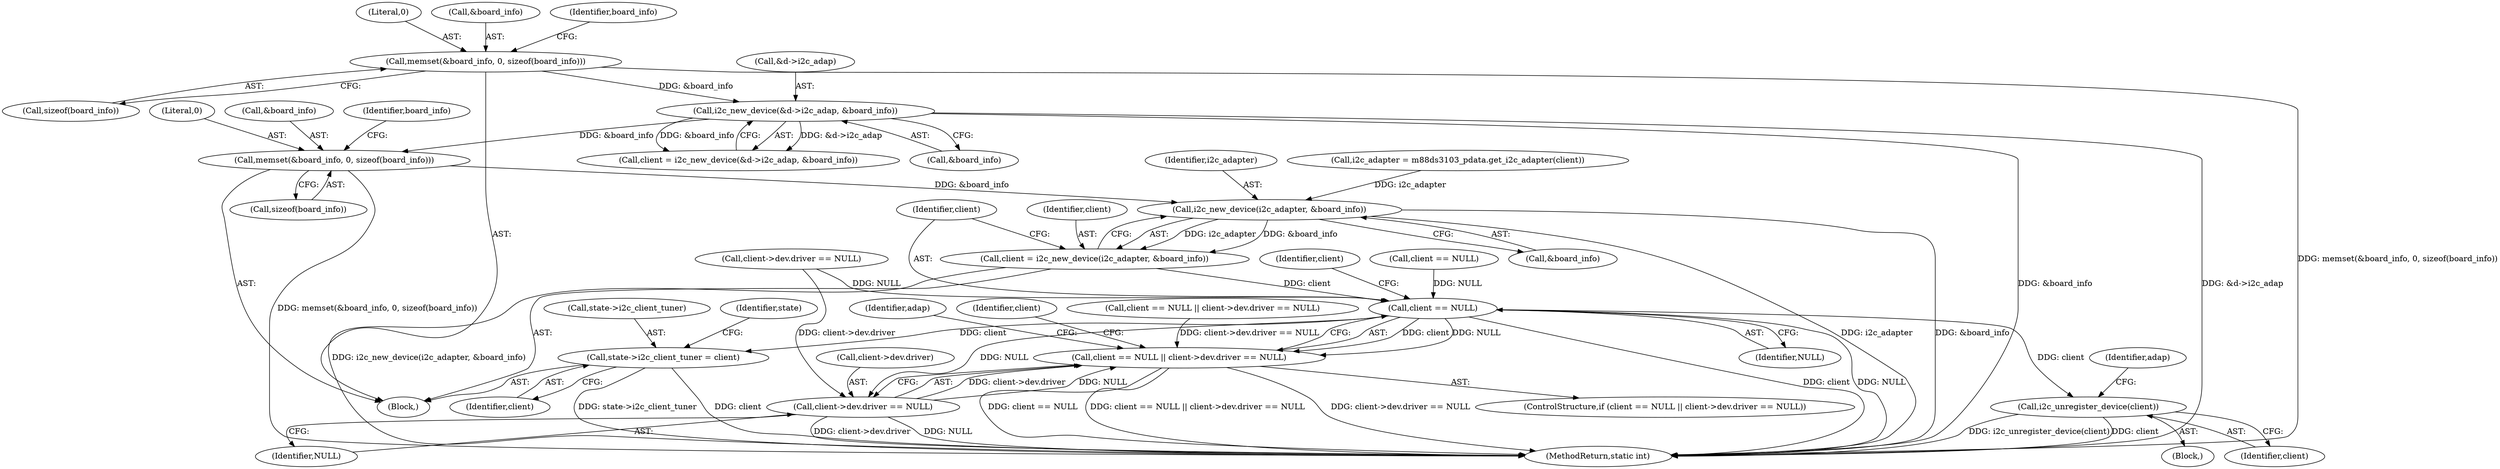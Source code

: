 digraph "0_linux_606142af57dad981b78707234cfbd15f9f7b7125_4@API" {
"1000397" [label="(Call,memset(&board_info, 0, sizeof(board_info)))"];
"1000329" [label="(Call,i2c_new_device(&d->i2c_adap, &board_info))"];
"1000302" [label="(Call,memset(&board_info, 0, sizeof(board_info)))"];
"1000424" [label="(Call,i2c_new_device(i2c_adapter, &board_info))"];
"1000422" [label="(Call,client = i2c_new_device(i2c_adapter, &board_info))"];
"1000430" [label="(Call,client == NULL)"];
"1000429" [label="(Call,client == NULL || client->dev.driver == NULL)"];
"1000433" [label="(Call,client->dev.driver == NULL)"];
"1000463" [label="(Call,i2c_unregister_device(client))"];
"1000501" [label="(Call,state->i2c_client_tuner = client)"];
"1000432" [label="(Identifier,NULL)"];
"1000422" [label="(Call,client = i2c_new_device(i2c_adapter, &board_info))"];
"1000436" [label="(Identifier,client)"];
"1000458" [label="(Identifier,client)"];
"1000433" [label="(Call,client->dev.driver == NULL)"];
"1000305" [label="(Literal,0)"];
"1000430" [label="(Call,client == NULL)"];
"1000303" [label="(Call,&board_info)"];
"1000401" [label="(Call,sizeof(board_info))"];
"1000423" [label="(Identifier,client)"];
"1000462" [label="(Block,)"];
"1000306" [label="(Call,sizeof(board_info))"];
"1000327" [label="(Call,client = i2c_new_device(&d->i2c_adap, &board_info))"];
"1000329" [label="(Call,i2c_new_device(&d->i2c_adap, &board_info))"];
"1000330" [label="(Call,&d->i2c_adap)"];
"1000400" [label="(Literal,0)"];
"1000302" [label="(Call,memset(&board_info, 0, sizeof(board_info)))"];
"1000541" [label="(MethodReturn,static int)"];
"1000431" [label="(Identifier,client)"];
"1000424" [label="(Call,i2c_new_device(i2c_adapter, &board_info))"];
"1000464" [label="(Identifier,client)"];
"1000310" [label="(Identifier,board_info)"];
"1000377" [label="(Call,i2c_adapter = m88ds3103_pdata.get_i2c_adapter(client))"];
"1000463" [label="(Call,i2c_unregister_device(client))"];
"1000429" [label="(Call,client == NULL || client->dev.driver == NULL)"];
"1000337" [label="(Call,client == NULL || client->dev.driver == NULL)"];
"1000397" [label="(Call,memset(&board_info, 0, sizeof(board_info)))"];
"1000341" [label="(Call,client->dev.driver == NULL)"];
"1000469" [label="(Identifier,adap)"];
"1000106" [label="(Block,)"];
"1000338" [label="(Call,client == NULL)"];
"1000398" [label="(Call,&board_info)"];
"1000426" [label="(Call,&board_info)"];
"1000501" [label="(Call,state->i2c_client_tuner = client)"];
"1000428" [label="(ControlStructure,if (client == NULL || client->dev.driver == NULL))"];
"1000405" [label="(Identifier,board_info)"];
"1000434" [label="(Call,client->dev.driver)"];
"1000439" [label="(Identifier,NULL)"];
"1000445" [label="(Identifier,adap)"];
"1000505" [label="(Identifier,client)"];
"1000502" [label="(Call,state->i2c_client_tuner)"];
"1000425" [label="(Identifier,i2c_adapter)"];
"1000334" [label="(Call,&board_info)"];
"1000508" [label="(Identifier,state)"];
"1000397" -> "1000106"  [label="AST: "];
"1000397" -> "1000401"  [label="CFG: "];
"1000398" -> "1000397"  [label="AST: "];
"1000400" -> "1000397"  [label="AST: "];
"1000401" -> "1000397"  [label="AST: "];
"1000405" -> "1000397"  [label="CFG: "];
"1000397" -> "1000541"  [label="DDG: memset(&board_info, 0, sizeof(board_info))"];
"1000329" -> "1000397"  [label="DDG: &board_info"];
"1000397" -> "1000424"  [label="DDG: &board_info"];
"1000329" -> "1000327"  [label="AST: "];
"1000329" -> "1000334"  [label="CFG: "];
"1000330" -> "1000329"  [label="AST: "];
"1000334" -> "1000329"  [label="AST: "];
"1000327" -> "1000329"  [label="CFG: "];
"1000329" -> "1000541"  [label="DDG: &board_info"];
"1000329" -> "1000541"  [label="DDG: &d->i2c_adap"];
"1000329" -> "1000327"  [label="DDG: &d->i2c_adap"];
"1000329" -> "1000327"  [label="DDG: &board_info"];
"1000302" -> "1000329"  [label="DDG: &board_info"];
"1000302" -> "1000106"  [label="AST: "];
"1000302" -> "1000306"  [label="CFG: "];
"1000303" -> "1000302"  [label="AST: "];
"1000305" -> "1000302"  [label="AST: "];
"1000306" -> "1000302"  [label="AST: "];
"1000310" -> "1000302"  [label="CFG: "];
"1000302" -> "1000541"  [label="DDG: memset(&board_info, 0, sizeof(board_info))"];
"1000424" -> "1000422"  [label="AST: "];
"1000424" -> "1000426"  [label="CFG: "];
"1000425" -> "1000424"  [label="AST: "];
"1000426" -> "1000424"  [label="AST: "];
"1000422" -> "1000424"  [label="CFG: "];
"1000424" -> "1000541"  [label="DDG: &board_info"];
"1000424" -> "1000541"  [label="DDG: i2c_adapter"];
"1000424" -> "1000422"  [label="DDG: i2c_adapter"];
"1000424" -> "1000422"  [label="DDG: &board_info"];
"1000377" -> "1000424"  [label="DDG: i2c_adapter"];
"1000422" -> "1000106"  [label="AST: "];
"1000423" -> "1000422"  [label="AST: "];
"1000431" -> "1000422"  [label="CFG: "];
"1000422" -> "1000541"  [label="DDG: i2c_new_device(i2c_adapter, &board_info)"];
"1000422" -> "1000430"  [label="DDG: client"];
"1000430" -> "1000429"  [label="AST: "];
"1000430" -> "1000432"  [label="CFG: "];
"1000431" -> "1000430"  [label="AST: "];
"1000432" -> "1000430"  [label="AST: "];
"1000436" -> "1000430"  [label="CFG: "];
"1000429" -> "1000430"  [label="CFG: "];
"1000430" -> "1000541"  [label="DDG: NULL"];
"1000430" -> "1000541"  [label="DDG: client"];
"1000430" -> "1000429"  [label="DDG: client"];
"1000430" -> "1000429"  [label="DDG: NULL"];
"1000341" -> "1000430"  [label="DDG: NULL"];
"1000338" -> "1000430"  [label="DDG: NULL"];
"1000430" -> "1000433"  [label="DDG: NULL"];
"1000430" -> "1000463"  [label="DDG: client"];
"1000430" -> "1000501"  [label="DDG: client"];
"1000429" -> "1000428"  [label="AST: "];
"1000429" -> "1000433"  [label="CFG: "];
"1000433" -> "1000429"  [label="AST: "];
"1000445" -> "1000429"  [label="CFG: "];
"1000458" -> "1000429"  [label="CFG: "];
"1000429" -> "1000541"  [label="DDG: client->dev.driver == NULL"];
"1000429" -> "1000541"  [label="DDG: client == NULL"];
"1000429" -> "1000541"  [label="DDG: client == NULL || client->dev.driver == NULL"];
"1000337" -> "1000429"  [label="DDG: client->dev.driver == NULL"];
"1000433" -> "1000429"  [label="DDG: client->dev.driver"];
"1000433" -> "1000429"  [label="DDG: NULL"];
"1000433" -> "1000439"  [label="CFG: "];
"1000434" -> "1000433"  [label="AST: "];
"1000439" -> "1000433"  [label="AST: "];
"1000433" -> "1000541"  [label="DDG: client->dev.driver"];
"1000433" -> "1000541"  [label="DDG: NULL"];
"1000341" -> "1000433"  [label="DDG: client->dev.driver"];
"1000463" -> "1000462"  [label="AST: "];
"1000463" -> "1000464"  [label="CFG: "];
"1000464" -> "1000463"  [label="AST: "];
"1000469" -> "1000463"  [label="CFG: "];
"1000463" -> "1000541"  [label="DDG: i2c_unregister_device(client)"];
"1000463" -> "1000541"  [label="DDG: client"];
"1000501" -> "1000106"  [label="AST: "];
"1000501" -> "1000505"  [label="CFG: "];
"1000502" -> "1000501"  [label="AST: "];
"1000505" -> "1000501"  [label="AST: "];
"1000508" -> "1000501"  [label="CFG: "];
"1000501" -> "1000541"  [label="DDG: state->i2c_client_tuner"];
"1000501" -> "1000541"  [label="DDG: client"];
}
